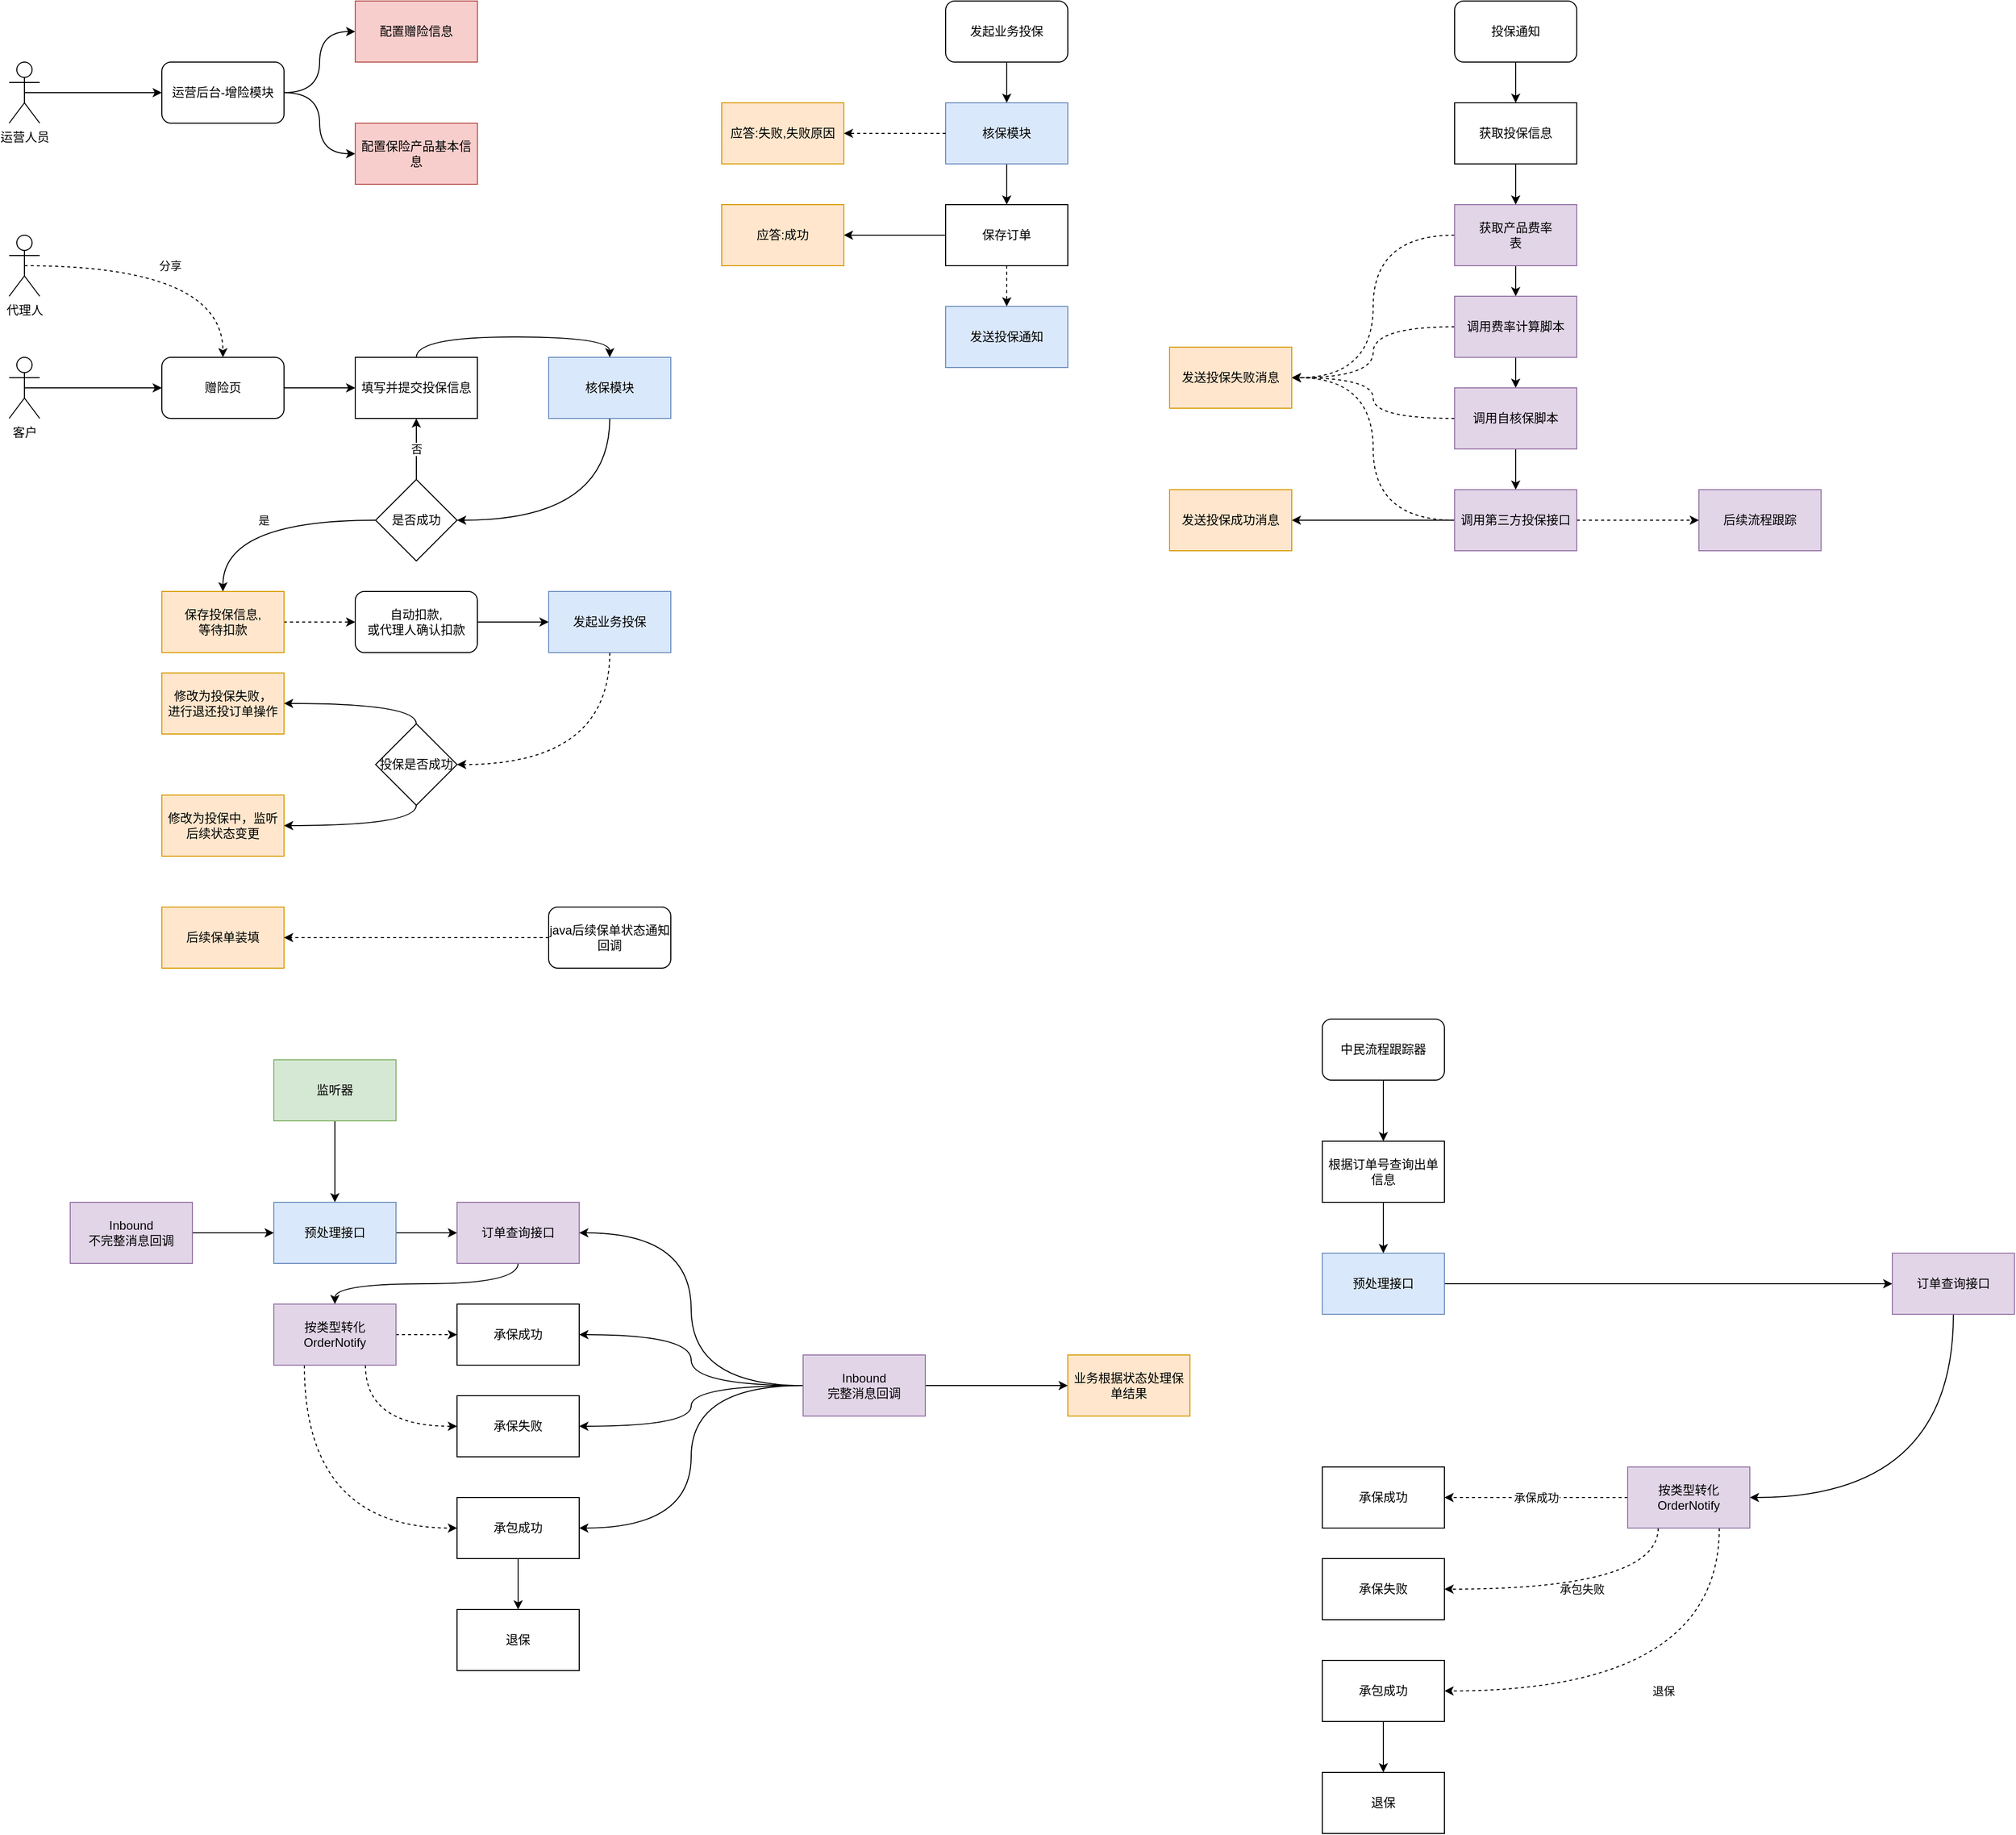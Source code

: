 <mxfile version="12.6.5" type="github">
  <diagram id="6QVMj45PfsqjR3qk2iQ-" name="第 1 页">
    <mxGraphModel dx="1886" dy="781" grid="1" gridSize="10" guides="1" tooltips="1" connect="1" arrows="1" fold="1" page="1" pageScale="1" pageWidth="1400" pageHeight="850" math="0" shadow="0">
      <root>
        <mxCell id="0"/>
        <mxCell id="1" parent="0"/>
        <mxCell id="PSULnZ25Qo_BtKG4vELk-18" style="edgeStyle=orthogonalEdgeStyle;curved=1;orthogonalLoop=1;jettySize=auto;html=1;exitX=1;exitY=0.5;exitDx=0;exitDy=0;entryX=0;entryY=0.5;entryDx=0;entryDy=0;" parent="1" source="KybrexrkUmVbxQGOQ7RJ-30" target="PSULnZ25Qo_BtKG4vELk-11" edge="1">
          <mxGeometry relative="1" as="geometry"/>
        </mxCell>
        <mxCell id="PSULnZ25Qo_BtKG4vELk-19" style="edgeStyle=orthogonalEdgeStyle;curved=1;orthogonalLoop=1;jettySize=auto;html=1;exitX=1;exitY=0.5;exitDx=0;exitDy=0;entryX=0;entryY=0.5;entryDx=0;entryDy=0;" parent="1" source="KybrexrkUmVbxQGOQ7RJ-30" target="PSULnZ25Qo_BtKG4vELk-12" edge="1">
          <mxGeometry relative="1" as="geometry"/>
        </mxCell>
        <mxCell id="PSULnZ25Qo_BtKG4vELk-9" value="运营人员" style="shape=umlActor;verticalLabelPosition=bottom;labelBackgroundColor=#ffffff;verticalAlign=top;html=1;outlineConnect=0;" parent="1" vertex="1">
          <mxGeometry x="30" y="100.0" width="30" height="60" as="geometry"/>
        </mxCell>
        <mxCell id="PSULnZ25Qo_BtKG4vELk-11" value="配置赠险信息" style="rounded=0;whiteSpace=wrap;html=1;fillColor=#f8cecc;strokeColor=#b85450;" parent="1" vertex="1">
          <mxGeometry x="370" y="40.0" width="120" height="60" as="geometry"/>
        </mxCell>
        <mxCell id="PSULnZ25Qo_BtKG4vELk-12" value="配置保险产品基本信息" style="rounded=0;whiteSpace=wrap;html=1;fillColor=#f8cecc;strokeColor=#b85450;" parent="1" vertex="1">
          <mxGeometry x="370" y="160" width="120" height="60" as="geometry"/>
        </mxCell>
        <mxCell id="PSULnZ25Qo_BtKG4vELk-30" style="edgeStyle=orthogonalEdgeStyle;curved=1;orthogonalLoop=1;jettySize=auto;html=1;exitX=1;exitY=0.5;exitDx=0;exitDy=0;entryX=0;entryY=0.5;entryDx=0;entryDy=0;" parent="1" source="PSULnZ25Qo_BtKG4vELk-21" target="PSULnZ25Qo_BtKG4vELk-29" edge="1">
          <mxGeometry relative="1" as="geometry"/>
        </mxCell>
        <mxCell id="PSULnZ25Qo_BtKG4vELk-21" value="赠险页" style="rounded=1;whiteSpace=wrap;html=1;" parent="1" vertex="1">
          <mxGeometry x="180" y="390" width="120" height="60" as="geometry"/>
        </mxCell>
        <mxCell id="PSULnZ25Qo_BtKG4vELk-23" value="分享" style="edgeStyle=orthogonalEdgeStyle;curved=1;orthogonalLoop=1;jettySize=auto;html=1;exitX=0.5;exitY=0.5;exitDx=0;exitDy=0;exitPerimeter=0;entryX=0.5;entryY=0;entryDx=0;entryDy=0;dashed=1;" parent="1" source="PSULnZ25Qo_BtKG4vELk-22" target="PSULnZ25Qo_BtKG4vELk-21" edge="1">
          <mxGeometry relative="1" as="geometry"/>
        </mxCell>
        <mxCell id="PSULnZ25Qo_BtKG4vELk-22" value="代理人" style="shape=umlActor;verticalLabelPosition=bottom;labelBackgroundColor=#ffffff;verticalAlign=top;html=1;outlineConnect=0;" parent="1" vertex="1">
          <mxGeometry x="30" y="270" width="30" height="60" as="geometry"/>
        </mxCell>
        <mxCell id="PSULnZ25Qo_BtKG4vELk-26" style="edgeStyle=orthogonalEdgeStyle;curved=1;orthogonalLoop=1;jettySize=auto;html=1;exitX=0.5;exitY=0.5;exitDx=0;exitDy=0;exitPerimeter=0;entryX=0;entryY=0.5;entryDx=0;entryDy=0;" parent="1" source="PSULnZ25Qo_BtKG4vELk-25" target="PSULnZ25Qo_BtKG4vELk-21" edge="1">
          <mxGeometry relative="1" as="geometry"/>
        </mxCell>
        <mxCell id="PSULnZ25Qo_BtKG4vELk-25" value="客户" style="shape=umlActor;verticalLabelPosition=bottom;labelBackgroundColor=#ffffff;verticalAlign=top;html=1;outlineConnect=0;" parent="1" vertex="1">
          <mxGeometry x="30" y="390" width="30" height="60" as="geometry"/>
        </mxCell>
        <mxCell id="KybrexrkUmVbxQGOQ7RJ-16" style="edgeStyle=orthogonalEdgeStyle;curved=1;orthogonalLoop=1;jettySize=auto;html=1;exitX=0.5;exitY=0;exitDx=0;exitDy=0;entryX=0.5;entryY=0;entryDx=0;entryDy=0;" parent="1" source="PSULnZ25Qo_BtKG4vELk-29" target="KybrexrkUmVbxQGOQ7RJ-15" edge="1">
          <mxGeometry relative="1" as="geometry"/>
        </mxCell>
        <mxCell id="PSULnZ25Qo_BtKG4vELk-29" value="填写并提交投保信息" style="rounded=0;whiteSpace=wrap;html=1;" parent="1" vertex="1">
          <mxGeometry x="370" y="390" width="120" height="60" as="geometry"/>
        </mxCell>
        <mxCell id="HE5nYjjUEA_NKgewG1Y3-4" style="edgeStyle=orthogonalEdgeStyle;orthogonalLoop=1;jettySize=auto;html=1;exitX=1;exitY=0.5;exitDx=0;exitDy=0;entryX=0;entryY=0.5;entryDx=0;entryDy=0;dashed=1;curved=1;" edge="1" parent="1" source="PSULnZ25Qo_BtKG4vELk-31" target="HE5nYjjUEA_NKgewG1Y3-1">
          <mxGeometry relative="1" as="geometry"/>
        </mxCell>
        <mxCell id="PSULnZ25Qo_BtKG4vELk-31" value="保存投保信息,&lt;br&gt;等待扣款" style="rounded=0;whiteSpace=wrap;html=1;fillColor=#ffe6cc;strokeColor=#d79b00;" parent="1" vertex="1">
          <mxGeometry x="180" y="620" width="120" height="60" as="geometry"/>
        </mxCell>
        <mxCell id="PSULnZ25Qo_BtKG4vELk-35" value="" style="edgeStyle=orthogonalEdgeStyle;curved=1;orthogonalLoop=1;jettySize=auto;html=1;entryX=0;entryY=0.5;entryDx=0;entryDy=0;exitX=1;exitY=0.5;exitDx=0;exitDy=0;" parent="1" target="kskbFPByA07mactEsGFS-83" edge="1" source="HE5nYjjUEA_NKgewG1Y3-1">
          <mxGeometry relative="1" as="geometry">
            <mxPoint x="120" y="630" as="sourcePoint"/>
            <mxPoint x="380" y="740" as="targetPoint"/>
          </mxGeometry>
        </mxCell>
        <mxCell id="kskbFPByA07mactEsGFS-23" style="edgeStyle=orthogonalEdgeStyle;curved=1;orthogonalLoop=1;jettySize=auto;html=1;exitX=0.5;exitY=1;exitDx=0;exitDy=0;entryX=0.5;entryY=0;entryDx=0;entryDy=0;strokeColor=#000000;" parent="1" source="kskbFPByA07mactEsGFS-19" target="kskbFPByA07mactEsGFS-21" edge="1">
          <mxGeometry relative="1" as="geometry"/>
        </mxCell>
        <mxCell id="kskbFPByA07mactEsGFS-19" value="监听器" style="rounded=0;whiteSpace=wrap;html=1;fillColor=#d5e8d4;strokeColor=#82b366;" parent="1" vertex="1">
          <mxGeometry x="290" y="1080" width="120" height="60" as="geometry"/>
        </mxCell>
        <mxCell id="kskbFPByA07mactEsGFS-25" style="edgeStyle=orthogonalEdgeStyle;curved=1;orthogonalLoop=1;jettySize=auto;html=1;exitX=1;exitY=0.5;exitDx=0;exitDy=0;entryX=0;entryY=0.5;entryDx=0;entryDy=0;strokeColor=#000000;" parent="1" source="kskbFPByA07mactEsGFS-21" target="kskbFPByA07mactEsGFS-24" edge="1">
          <mxGeometry relative="1" as="geometry"/>
        </mxCell>
        <mxCell id="kskbFPByA07mactEsGFS-21" value="预处理接口" style="rounded=0;whiteSpace=wrap;html=1;fillColor=#dae8fc;strokeColor=#6c8ebf;" parent="1" vertex="1">
          <mxGeometry x="290" y="1220" width="120" height="60" as="geometry"/>
        </mxCell>
        <mxCell id="kskbFPByA07mactEsGFS-27" style="edgeStyle=orthogonalEdgeStyle;curved=1;orthogonalLoop=1;jettySize=auto;html=1;exitX=0.5;exitY=1;exitDx=0;exitDy=0;entryX=0.5;entryY=0;entryDx=0;entryDy=0;strokeColor=#000000;" parent="1" source="kskbFPByA07mactEsGFS-24" target="kskbFPByA07mactEsGFS-26" edge="1">
          <mxGeometry relative="1" as="geometry"/>
        </mxCell>
        <mxCell id="kskbFPByA07mactEsGFS-24" value="订单查询接口" style="rounded=0;whiteSpace=wrap;html=1;fillColor=#e1d5e7;strokeColor=#9673a6;" parent="1" vertex="1">
          <mxGeometry x="470" y="1220" width="120" height="60" as="geometry"/>
        </mxCell>
        <mxCell id="kskbFPByA07mactEsGFS-29" style="edgeStyle=orthogonalEdgeStyle;curved=1;orthogonalLoop=1;jettySize=auto;html=1;exitX=1;exitY=0.5;exitDx=0;exitDy=0;entryX=0;entryY=0.5;entryDx=0;entryDy=0;strokeColor=#000000;dashed=1;" parent="1" source="kskbFPByA07mactEsGFS-26" target="kskbFPByA07mactEsGFS-28" edge="1">
          <mxGeometry relative="1" as="geometry"/>
        </mxCell>
        <mxCell id="kskbFPByA07mactEsGFS-31" style="edgeStyle=orthogonalEdgeStyle;curved=1;orthogonalLoop=1;jettySize=auto;html=1;exitX=0.75;exitY=1;exitDx=0;exitDy=0;entryX=0;entryY=0.5;entryDx=0;entryDy=0;dashed=1;strokeColor=#000000;" parent="1" source="kskbFPByA07mactEsGFS-26" target="kskbFPByA07mactEsGFS-30" edge="1">
          <mxGeometry relative="1" as="geometry"/>
        </mxCell>
        <mxCell id="kskbFPByA07mactEsGFS-33" style="edgeStyle=orthogonalEdgeStyle;curved=1;orthogonalLoop=1;jettySize=auto;html=1;exitX=0.25;exitY=1;exitDx=0;exitDy=0;entryX=0;entryY=0.5;entryDx=0;entryDy=0;dashed=1;strokeColor=#000000;" parent="1" source="kskbFPByA07mactEsGFS-26" target="kskbFPByA07mactEsGFS-32" edge="1">
          <mxGeometry relative="1" as="geometry"/>
        </mxCell>
        <mxCell id="kskbFPByA07mactEsGFS-26" value="按类型转化OrderNotify" style="rounded=0;whiteSpace=wrap;html=1;fillColor=#e1d5e7;strokeColor=#9673a6;" parent="1" vertex="1">
          <mxGeometry x="290" y="1320" width="120" height="60" as="geometry"/>
        </mxCell>
        <mxCell id="kskbFPByA07mactEsGFS-28" value="承保成功" style="rounded=0;whiteSpace=wrap;html=1;" parent="1" vertex="1">
          <mxGeometry x="470" y="1320" width="120" height="60" as="geometry"/>
        </mxCell>
        <mxCell id="kskbFPByA07mactEsGFS-30" value="承保失败" style="rounded=0;whiteSpace=wrap;html=1;" parent="1" vertex="1">
          <mxGeometry x="470" y="1410" width="120" height="60" as="geometry"/>
        </mxCell>
        <mxCell id="kskbFPByA07mactEsGFS-35" value="" style="edgeStyle=orthogonalEdgeStyle;curved=1;orthogonalLoop=1;jettySize=auto;html=1;strokeColor=#000000;" parent="1" source="kskbFPByA07mactEsGFS-32" target="kskbFPByA07mactEsGFS-34" edge="1">
          <mxGeometry relative="1" as="geometry"/>
        </mxCell>
        <mxCell id="kskbFPByA07mactEsGFS-32" value="承包成功" style="rounded=0;whiteSpace=wrap;html=1;" parent="1" vertex="1">
          <mxGeometry x="470" y="1510" width="120" height="60" as="geometry"/>
        </mxCell>
        <mxCell id="kskbFPByA07mactEsGFS-34" value="退保" style="rounded=0;whiteSpace=wrap;html=1;" parent="1" vertex="1">
          <mxGeometry x="470" y="1620" width="120" height="60" as="geometry"/>
        </mxCell>
        <mxCell id="kskbFPByA07mactEsGFS-51" style="edgeStyle=orthogonalEdgeStyle;curved=1;orthogonalLoop=1;jettySize=auto;html=1;exitX=1;exitY=0.5;exitDx=0;exitDy=0;entryX=0;entryY=0.5;entryDx=0;entryDy=0;strokeColor=#000000;" parent="1" source="kskbFPByA07mactEsGFS-37" target="kskbFPByA07mactEsGFS-21" edge="1">
          <mxGeometry relative="1" as="geometry">
            <mxPoint x="750" y="1110" as="sourcePoint"/>
          </mxGeometry>
        </mxCell>
        <mxCell id="kskbFPByA07mactEsGFS-37" value="Inbound&lt;br&gt;不完整消息回调" style="rounded=0;whiteSpace=wrap;html=1;fillColor=#e1d5e7;strokeColor=#9673a6;" parent="1" vertex="1">
          <mxGeometry x="90" y="1220" width="120" height="60" as="geometry"/>
        </mxCell>
        <mxCell id="kskbFPByA07mactEsGFS-60" style="edgeStyle=orthogonalEdgeStyle;curved=1;orthogonalLoop=1;jettySize=auto;html=1;exitX=0;exitY=0.5;exitDx=0;exitDy=0;entryX=1;entryY=0.5;entryDx=0;entryDy=0;strokeColor=#000000;" parent="1" source="kskbFPByA07mactEsGFS-59" target="kskbFPByA07mactEsGFS-24" edge="1">
          <mxGeometry relative="1" as="geometry"/>
        </mxCell>
        <mxCell id="kskbFPByA07mactEsGFS-61" style="edgeStyle=orthogonalEdgeStyle;curved=1;orthogonalLoop=1;jettySize=auto;html=1;exitX=0;exitY=0.5;exitDx=0;exitDy=0;entryX=1;entryY=0.5;entryDx=0;entryDy=0;strokeColor=#000000;" parent="1" source="kskbFPByA07mactEsGFS-59" target="kskbFPByA07mactEsGFS-28" edge="1">
          <mxGeometry relative="1" as="geometry"/>
        </mxCell>
        <mxCell id="kskbFPByA07mactEsGFS-62" style="edgeStyle=orthogonalEdgeStyle;curved=1;orthogonalLoop=1;jettySize=auto;html=1;exitX=0;exitY=0.5;exitDx=0;exitDy=0;entryX=1;entryY=0.5;entryDx=0;entryDy=0;strokeColor=#000000;" parent="1" source="kskbFPByA07mactEsGFS-59" target="kskbFPByA07mactEsGFS-30" edge="1">
          <mxGeometry relative="1" as="geometry"/>
        </mxCell>
        <mxCell id="kskbFPByA07mactEsGFS-63" style="edgeStyle=orthogonalEdgeStyle;curved=1;orthogonalLoop=1;jettySize=auto;html=1;exitX=0;exitY=0.5;exitDx=0;exitDy=0;entryX=1;entryY=0.5;entryDx=0;entryDy=0;strokeColor=#000000;" parent="1" source="kskbFPByA07mactEsGFS-59" target="kskbFPByA07mactEsGFS-32" edge="1">
          <mxGeometry relative="1" as="geometry"/>
        </mxCell>
        <mxCell id="kskbFPByA07mactEsGFS-65" style="edgeStyle=orthogonalEdgeStyle;curved=1;orthogonalLoop=1;jettySize=auto;html=1;exitX=1;exitY=0.5;exitDx=0;exitDy=0;entryX=0;entryY=0.5;entryDx=0;entryDy=0;strokeColor=#000000;" parent="1" source="kskbFPByA07mactEsGFS-59" target="kskbFPByA07mactEsGFS-64" edge="1">
          <mxGeometry relative="1" as="geometry"/>
        </mxCell>
        <mxCell id="kskbFPByA07mactEsGFS-59" value="Inbound&lt;br&gt;完整消息回调" style="rounded=0;whiteSpace=wrap;html=1;fillColor=#e1d5e7;strokeColor=#9673a6;" parent="1" vertex="1">
          <mxGeometry x="810" y="1370" width="120" height="60" as="geometry"/>
        </mxCell>
        <mxCell id="kskbFPByA07mactEsGFS-64" value="业务根据状态处理保单结果" style="rounded=0;whiteSpace=wrap;html=1;fillColor=#ffe6cc;strokeColor=#d79b00;" parent="1" vertex="1">
          <mxGeometry x="1070" y="1370" width="120" height="60" as="geometry"/>
        </mxCell>
        <mxCell id="kskbFPByA07mactEsGFS-66" style="edgeStyle=orthogonalEdgeStyle;rounded=0;orthogonalLoop=1;jettySize=auto;html=1;exitX=0.5;exitY=1;exitDx=0;exitDy=0;entryX=0.5;entryY=0;entryDx=0;entryDy=0;" parent="1" source="kskbFPByA07mactEsGFS-68" target="kskbFPByA07mactEsGFS-71" edge="1">
          <mxGeometry relative="1" as="geometry"/>
        </mxCell>
        <mxCell id="kskbFPByA07mactEsGFS-67" style="edgeStyle=orthogonalEdgeStyle;orthogonalLoop=1;jettySize=auto;html=1;exitX=0;exitY=0.5;exitDx=0;exitDy=0;entryX=1;entryY=0.5;entryDx=0;entryDy=0;strokeColor=#000000;curved=1;dashed=1;" parent="1" source="kskbFPByA07mactEsGFS-68" target="kskbFPByA07mactEsGFS-78" edge="1">
          <mxGeometry relative="1" as="geometry"/>
        </mxCell>
        <mxCell id="kskbFPByA07mactEsGFS-68" value="获取产品费率&lt;br&gt;表" style="rounded=0;whiteSpace=wrap;html=1;fillColor=#e1d5e7;strokeColor=#9673a6;" parent="1" vertex="1">
          <mxGeometry x="1450" y="240" width="120" height="60" as="geometry"/>
        </mxCell>
        <mxCell id="kskbFPByA07mactEsGFS-69" style="edgeStyle=orthogonalEdgeStyle;rounded=0;orthogonalLoop=1;jettySize=auto;html=1;exitX=0.5;exitY=1;exitDx=0;exitDy=0;entryX=0.5;entryY=0;entryDx=0;entryDy=0;" parent="1" source="kskbFPByA07mactEsGFS-71" target="kskbFPByA07mactEsGFS-74" edge="1">
          <mxGeometry relative="1" as="geometry"/>
        </mxCell>
        <mxCell id="kskbFPByA07mactEsGFS-70" style="edgeStyle=orthogonalEdgeStyle;curved=1;orthogonalLoop=1;jettySize=auto;html=1;exitX=0;exitY=0.5;exitDx=0;exitDy=0;dashed=1;strokeColor=#000000;entryX=1;entryY=0.5;entryDx=0;entryDy=0;" parent="1" source="kskbFPByA07mactEsGFS-71" target="kskbFPByA07mactEsGFS-78" edge="1">
          <mxGeometry relative="1" as="geometry">
            <mxPoint x="1430" y="170" as="targetPoint"/>
          </mxGeometry>
        </mxCell>
        <mxCell id="kskbFPByA07mactEsGFS-71" value="调用费率计算脚本" style="rounded=0;whiteSpace=wrap;html=1;fillColor=#e1d5e7;strokeColor=#9673a6;" parent="1" vertex="1">
          <mxGeometry x="1450" y="330" width="120" height="60" as="geometry"/>
        </mxCell>
        <mxCell id="kskbFPByA07mactEsGFS-72" style="edgeStyle=orthogonalEdgeStyle;rounded=0;orthogonalLoop=1;jettySize=auto;html=1;exitX=0.5;exitY=1;exitDx=0;exitDy=0;entryX=0.5;entryY=0;entryDx=0;entryDy=0;" parent="1" source="kskbFPByA07mactEsGFS-74" target="kskbFPByA07mactEsGFS-76" edge="1">
          <mxGeometry relative="1" as="geometry"/>
        </mxCell>
        <mxCell id="kskbFPByA07mactEsGFS-73" style="edgeStyle=orthogonalEdgeStyle;curved=1;orthogonalLoop=1;jettySize=auto;html=1;exitX=0;exitY=0.5;exitDx=0;exitDy=0;entryX=1;entryY=0.5;entryDx=0;entryDy=0;dashed=1;strokeColor=#000000;" parent="1" source="kskbFPByA07mactEsGFS-74" target="kskbFPByA07mactEsGFS-78" edge="1">
          <mxGeometry relative="1" as="geometry"/>
        </mxCell>
        <mxCell id="kskbFPByA07mactEsGFS-74" value="调用自核保脚本" style="rounded=0;whiteSpace=wrap;html=1;fillColor=#e1d5e7;strokeColor=#9673a6;" parent="1" vertex="1">
          <mxGeometry x="1450" y="420" width="120" height="60" as="geometry"/>
        </mxCell>
        <mxCell id="kskbFPByA07mactEsGFS-75" style="edgeStyle=orthogonalEdgeStyle;curved=1;orthogonalLoop=1;jettySize=auto;html=1;exitX=0;exitY=0.5;exitDx=0;exitDy=0;entryX=1;entryY=0.5;entryDx=0;entryDy=0;strokeColor=#000000;" parent="1" source="kskbFPByA07mactEsGFS-76" target="kskbFPByA07mactEsGFS-77" edge="1">
          <mxGeometry relative="1" as="geometry"/>
        </mxCell>
        <mxCell id="kskbFPByA07mactEsGFS-82" style="edgeStyle=orthogonalEdgeStyle;curved=1;orthogonalLoop=1;jettySize=auto;html=1;exitX=0;exitY=0.5;exitDx=0;exitDy=0;entryX=1;entryY=0.5;entryDx=0;entryDy=0;strokeColor=#000000;dashed=1;" parent="1" source="kskbFPByA07mactEsGFS-76" target="kskbFPByA07mactEsGFS-78" edge="1">
          <mxGeometry relative="1" as="geometry"/>
        </mxCell>
        <mxCell id="kskbFPByA07mactEsGFS-88" style="edgeStyle=orthogonalEdgeStyle;curved=1;orthogonalLoop=1;jettySize=auto;html=1;exitX=1;exitY=0.5;exitDx=0;exitDy=0;entryX=0;entryY=0.5;entryDx=0;entryDy=0;strokeColor=#000000;dashed=1;" parent="1" source="kskbFPByA07mactEsGFS-76" target="kskbFPByA07mactEsGFS-87" edge="1">
          <mxGeometry relative="1" as="geometry"/>
        </mxCell>
        <mxCell id="kskbFPByA07mactEsGFS-76" value="调用第三方投保接口" style="rounded=0;whiteSpace=wrap;html=1;fillColor=#e1d5e7;strokeColor=#9673a6;" parent="1" vertex="1">
          <mxGeometry x="1450" y="520" width="120" height="60" as="geometry"/>
        </mxCell>
        <mxCell id="kskbFPByA07mactEsGFS-77" value="发送投保成功消息" style="rounded=0;whiteSpace=wrap;html=1;fillColor=#ffe6cc;strokeColor=#d79b00;" parent="1" vertex="1">
          <mxGeometry x="1170" y="520" width="120" height="60" as="geometry"/>
        </mxCell>
        <mxCell id="kskbFPByA07mactEsGFS-78" value="发送投保失败消息" style="rounded=0;whiteSpace=wrap;html=1;fillColor=#ffe6cc;strokeColor=#d79b00;" parent="1" vertex="1">
          <mxGeometry x="1170" y="380" width="120" height="60" as="geometry"/>
        </mxCell>
        <mxCell id="HE5nYjjUEA_NKgewG1Y3-8" style="edgeStyle=orthogonalEdgeStyle;curved=1;orthogonalLoop=1;jettySize=auto;html=1;exitX=0.5;exitY=1;exitDx=0;exitDy=0;dashed=1;entryX=1;entryY=0.5;entryDx=0;entryDy=0;" edge="1" parent="1" source="kskbFPByA07mactEsGFS-83" target="HE5nYjjUEA_NKgewG1Y3-7">
          <mxGeometry relative="1" as="geometry"/>
        </mxCell>
        <mxCell id="kskbFPByA07mactEsGFS-83" value="发起业务投保" style="rounded=0;whiteSpace=wrap;html=1;fillColor=#dae8fc;strokeColor=#6c8ebf;" parent="1" vertex="1">
          <mxGeometry x="560" y="620" width="120" height="60" as="geometry"/>
        </mxCell>
        <mxCell id="kskbFPByA07mactEsGFS-87" value="后续流程跟踪" style="rounded=0;whiteSpace=wrap;html=1;fillColor=#e1d5e7;strokeColor=#9673a6;" parent="1" vertex="1">
          <mxGeometry x="1690" y="520" width="120" height="60" as="geometry"/>
        </mxCell>
        <mxCell id="kskbFPByA07mactEsGFS-89" value="后续保单装填" style="rounded=0;whiteSpace=wrap;html=1;fillColor=#ffe6cc;strokeColor=#d79b00;" parent="1" vertex="1">
          <mxGeometry x="180" y="930" width="120" height="60" as="geometry"/>
        </mxCell>
        <mxCell id="kskbFPByA07mactEsGFS-91" style="edgeStyle=orthogonalEdgeStyle;curved=1;orthogonalLoop=1;jettySize=auto;html=1;entryX=1;entryY=0.5;entryDx=0;entryDy=0;dashed=1;strokeColor=#000000;exitX=0;exitY=0.5;exitDx=0;exitDy=0;" parent="1" source="kskbFPByA07mactEsGFS-93" target="kskbFPByA07mactEsGFS-89" edge="1">
          <mxGeometry relative="1" as="geometry">
            <mxPoint x="350" y="819.76" as="sourcePoint"/>
            <mxPoint x="240.06" y="869.88" as="targetPoint"/>
          </mxGeometry>
        </mxCell>
        <mxCell id="kskbFPByA07mactEsGFS-93" value="java后续保单状态通知回调" style="rounded=1;whiteSpace=wrap;html=1;" parent="1" vertex="1">
          <mxGeometry x="560" y="930" width="120" height="60" as="geometry"/>
        </mxCell>
        <mxCell id="KybrexrkUmVbxQGOQ7RJ-6" style="edgeStyle=orthogonalEdgeStyle;curved=1;orthogonalLoop=1;jettySize=auto;html=1;exitX=0;exitY=0.5;exitDx=0;exitDy=0;entryX=1;entryY=0.5;entryDx=0;entryDy=0;" parent="1" source="KybrexrkUmVbxQGOQ7RJ-24" target="KybrexrkUmVbxQGOQ7RJ-3" edge="1">
          <mxGeometry relative="1" as="geometry"/>
        </mxCell>
        <mxCell id="HE5nYjjUEA_NKgewG1Y3-17" style="edgeStyle=orthogonalEdgeStyle;curved=1;orthogonalLoop=1;jettySize=auto;html=1;exitX=0.5;exitY=1;exitDx=0;exitDy=0;" edge="1" parent="1" source="KybrexrkUmVbxQGOQ7RJ-1" target="KybrexrkUmVbxQGOQ7RJ-24">
          <mxGeometry relative="1" as="geometry"/>
        </mxCell>
        <mxCell id="KybrexrkUmVbxQGOQ7RJ-1" value="核保模块" style="rounded=0;whiteSpace=wrap;html=1;fillColor=#dae8fc;strokeColor=#6c8ebf;" parent="1" vertex="1">
          <mxGeometry x="950" y="140" width="120" height="60" as="geometry"/>
        </mxCell>
        <mxCell id="KybrexrkUmVbxQGOQ7RJ-3" value="应答:成功" style="rounded=0;whiteSpace=wrap;html=1;fillColor=#ffe6cc;strokeColor=#d79b00;" parent="1" vertex="1">
          <mxGeometry x="730" y="240.0" width="120" height="60" as="geometry"/>
        </mxCell>
        <mxCell id="KybrexrkUmVbxQGOQ7RJ-5" style="edgeStyle=orthogonalEdgeStyle;orthogonalLoop=1;jettySize=auto;html=1;exitX=0.5;exitY=1;exitDx=0;exitDy=0;curved=1;" parent="1" source="KybrexrkUmVbxQGOQ7RJ-7" target="KybrexrkUmVbxQGOQ7RJ-1" edge="1">
          <mxGeometry relative="1" as="geometry">
            <mxPoint x="790.0" y="200" as="sourcePoint"/>
          </mxGeometry>
        </mxCell>
        <mxCell id="KybrexrkUmVbxQGOQ7RJ-7" value="发起业务投保" style="rounded=1;whiteSpace=wrap;html=1;" parent="1" vertex="1">
          <mxGeometry x="950" y="40" width="120" height="60" as="geometry"/>
        </mxCell>
        <mxCell id="KybrexrkUmVbxQGOQ7RJ-8" value="发送投保通知" style="rounded=0;whiteSpace=wrap;html=1;fillColor=#dae8fc;strokeColor=#6c8ebf;" parent="1" vertex="1">
          <mxGeometry x="950" y="340.0" width="120" height="60" as="geometry"/>
        </mxCell>
        <mxCell id="KybrexrkUmVbxQGOQ7RJ-14" style="edgeStyle=orthogonalEdgeStyle;curved=1;orthogonalLoop=1;jettySize=auto;html=1;exitX=0;exitY=0.5;exitDx=0;exitDy=0;entryX=1;entryY=0.5;entryDx=0;entryDy=0;dashed=1;" parent="1" source="KybrexrkUmVbxQGOQ7RJ-1" target="KybrexrkUmVbxQGOQ7RJ-13" edge="1">
          <mxGeometry relative="1" as="geometry">
            <mxPoint x="970" y="280" as="sourcePoint"/>
          </mxGeometry>
        </mxCell>
        <mxCell id="KybrexrkUmVbxQGOQ7RJ-13" value="应答:失败,失败原因" style="rounded=0;whiteSpace=wrap;html=1;fillColor=#ffe6cc;strokeColor=#d79b00;" parent="1" vertex="1">
          <mxGeometry x="730" y="140" width="120" height="60" as="geometry"/>
        </mxCell>
        <mxCell id="KybrexrkUmVbxQGOQ7RJ-18" style="edgeStyle=orthogonalEdgeStyle;curved=1;orthogonalLoop=1;jettySize=auto;html=1;exitX=0.5;exitY=1;exitDx=0;exitDy=0;entryX=1;entryY=0.5;entryDx=0;entryDy=0;" parent="1" source="KybrexrkUmVbxQGOQ7RJ-15" target="KybrexrkUmVbxQGOQ7RJ-17" edge="1">
          <mxGeometry relative="1" as="geometry"/>
        </mxCell>
        <mxCell id="KybrexrkUmVbxQGOQ7RJ-15" value="核保模块" style="rounded=0;whiteSpace=wrap;html=1;fillColor=#dae8fc;strokeColor=#6c8ebf;" parent="1" vertex="1">
          <mxGeometry x="560" y="390" width="120" height="60" as="geometry"/>
        </mxCell>
        <mxCell id="KybrexrkUmVbxQGOQ7RJ-19" value="否" style="edgeStyle=orthogonalEdgeStyle;curved=1;orthogonalLoop=1;jettySize=auto;html=1;exitX=0.5;exitY=0;exitDx=0;exitDy=0;entryX=0.5;entryY=1;entryDx=0;entryDy=0;" parent="1" source="KybrexrkUmVbxQGOQ7RJ-17" target="PSULnZ25Qo_BtKG4vELk-29" edge="1">
          <mxGeometry relative="1" as="geometry"/>
        </mxCell>
        <mxCell id="KybrexrkUmVbxQGOQ7RJ-21" value="是" style="edgeStyle=orthogonalEdgeStyle;curved=1;orthogonalLoop=1;jettySize=auto;html=1;exitX=0;exitY=0.5;exitDx=0;exitDy=0;entryX=0.5;entryY=0;entryDx=0;entryDy=0;" parent="1" source="KybrexrkUmVbxQGOQ7RJ-17" target="PSULnZ25Qo_BtKG4vELk-31" edge="1">
          <mxGeometry relative="1" as="geometry"/>
        </mxCell>
        <mxCell id="KybrexrkUmVbxQGOQ7RJ-17" value="是否成功" style="rhombus;whiteSpace=wrap;html=1;" parent="1" vertex="1">
          <mxGeometry x="390" y="510" width="80" height="80" as="geometry"/>
        </mxCell>
        <mxCell id="KybrexrkUmVbxQGOQ7RJ-26" style="edgeStyle=orthogonalEdgeStyle;curved=1;orthogonalLoop=1;jettySize=auto;html=1;exitX=0.5;exitY=1;exitDx=0;exitDy=0;entryX=0.5;entryY=0;entryDx=0;entryDy=0;dashed=1;" parent="1" source="KybrexrkUmVbxQGOQ7RJ-24" target="KybrexrkUmVbxQGOQ7RJ-8" edge="1">
          <mxGeometry relative="1" as="geometry"/>
        </mxCell>
        <mxCell id="KybrexrkUmVbxQGOQ7RJ-24" value="&lt;span style=&quot;white-space: normal&quot;&gt;保存订单&lt;/span&gt;" style="rounded=0;whiteSpace=wrap;html=1;" parent="1" vertex="1">
          <mxGeometry x="950" y="240" width="120" height="60" as="geometry"/>
        </mxCell>
        <mxCell id="KybrexrkUmVbxQGOQ7RJ-30" value="运营后台-增险模块" style="rounded=1;whiteSpace=wrap;html=1;" parent="1" vertex="1">
          <mxGeometry x="180" y="100" width="120" height="60" as="geometry"/>
        </mxCell>
        <mxCell id="KybrexrkUmVbxQGOQ7RJ-31" style="edgeStyle=orthogonalEdgeStyle;curved=1;orthogonalLoop=1;jettySize=auto;html=1;exitX=0.5;exitY=0.5;exitDx=0;exitDy=0;exitPerimeter=0;entryX=0;entryY=0.5;entryDx=0;entryDy=0;" parent="1" source="PSULnZ25Qo_BtKG4vELk-9" target="KybrexrkUmVbxQGOQ7RJ-30" edge="1">
          <mxGeometry relative="1" as="geometry">
            <mxPoint x="45" y="130" as="sourcePoint"/>
            <mxPoint x="370.0" y="190" as="targetPoint"/>
          </mxGeometry>
        </mxCell>
        <mxCell id="hynLIsBMzjHuh5P8PNGi-8" style="edgeStyle=orthogonalEdgeStyle;curved=1;orthogonalLoop=1;jettySize=auto;html=1;exitX=0.5;exitY=1;exitDx=0;exitDy=0;entryX=0.5;entryY=0;entryDx=0;entryDy=0;" parent="1" source="hynLIsBMzjHuh5P8PNGi-9" target="kskbFPByA07mactEsGFS-68" edge="1">
          <mxGeometry relative="1" as="geometry"/>
        </mxCell>
        <mxCell id="hynLIsBMzjHuh5P8PNGi-7" value="投保通知" style="rounded=1;whiteSpace=wrap;html=1;" parent="1" vertex="1">
          <mxGeometry x="1450" y="40" width="120" height="60" as="geometry"/>
        </mxCell>
        <mxCell id="hynLIsBMzjHuh5P8PNGi-9" value="获取投保信息" style="rounded=0;whiteSpace=wrap;html=1;" parent="1" vertex="1">
          <mxGeometry x="1450" y="140" width="120" height="60" as="geometry"/>
        </mxCell>
        <mxCell id="hynLIsBMzjHuh5P8PNGi-10" style="edgeStyle=orthogonalEdgeStyle;curved=1;orthogonalLoop=1;jettySize=auto;html=1;exitX=0.5;exitY=1;exitDx=0;exitDy=0;entryX=0.5;entryY=0;entryDx=0;entryDy=0;" parent="1" source="hynLIsBMzjHuh5P8PNGi-7" target="hynLIsBMzjHuh5P8PNGi-9" edge="1">
          <mxGeometry relative="1" as="geometry">
            <mxPoint x="1510" y="170" as="sourcePoint"/>
            <mxPoint x="1510" y="230" as="targetPoint"/>
          </mxGeometry>
        </mxCell>
        <mxCell id="HE5nYjjUEA_NKgewG1Y3-59" style="edgeStyle=orthogonalEdgeStyle;curved=1;orthogonalLoop=1;jettySize=auto;html=1;exitX=0.5;exitY=1;exitDx=0;exitDy=0;entryX=0.5;entryY=0;entryDx=0;entryDy=0;" edge="1" parent="1" source="hynLIsBMzjHuh5P8PNGi-13" target="HE5nYjjUEA_NKgewG1Y3-58">
          <mxGeometry relative="1" as="geometry"/>
        </mxCell>
        <mxCell id="hynLIsBMzjHuh5P8PNGi-13" value="中民流程跟踪器" style="rounded=1;whiteSpace=wrap;html=1;" parent="1" vertex="1">
          <mxGeometry x="1320" y="1040" width="120" height="60" as="geometry"/>
        </mxCell>
        <mxCell id="HE5nYjjUEA_NKgewG1Y3-1" value="&lt;span style=&quot;background-color: rgb(255 , 255 , 255)&quot;&gt;自动扣款,&lt;/span&gt;&lt;br&gt;&lt;span style=&quot;background-color: rgb(255 , 255 , 255)&quot;&gt;或代理人确认扣款&lt;/span&gt;" style="rounded=1;whiteSpace=wrap;html=1;" vertex="1" parent="1">
          <mxGeometry x="370" y="620" width="120" height="60" as="geometry"/>
        </mxCell>
        <mxCell id="HE5nYjjUEA_NKgewG1Y3-11" style="edgeStyle=orthogonalEdgeStyle;curved=1;orthogonalLoop=1;jettySize=auto;html=1;exitX=0.5;exitY=1;exitDx=0;exitDy=0;entryX=1;entryY=0.5;entryDx=0;entryDy=0;" edge="1" parent="1" source="HE5nYjjUEA_NKgewG1Y3-7" target="HE5nYjjUEA_NKgewG1Y3-9">
          <mxGeometry relative="1" as="geometry"/>
        </mxCell>
        <mxCell id="HE5nYjjUEA_NKgewG1Y3-12" style="edgeStyle=orthogonalEdgeStyle;curved=1;orthogonalLoop=1;jettySize=auto;html=1;exitX=0.5;exitY=0;exitDx=0;exitDy=0;entryX=1;entryY=0.5;entryDx=0;entryDy=0;" edge="1" parent="1" source="HE5nYjjUEA_NKgewG1Y3-7" target="HE5nYjjUEA_NKgewG1Y3-10">
          <mxGeometry relative="1" as="geometry"/>
        </mxCell>
        <mxCell id="HE5nYjjUEA_NKgewG1Y3-7" value="投保是否成功" style="rhombus;whiteSpace=wrap;html=1;rounded=0;comic=0;shadow=0;" vertex="1" parent="1">
          <mxGeometry x="390" y="750" width="80" height="80" as="geometry"/>
        </mxCell>
        <mxCell id="HE5nYjjUEA_NKgewG1Y3-9" value="修改为投保中，监听后续状态变更" style="rounded=0;whiteSpace=wrap;html=1;shadow=0;comic=0;fillColor=#ffe6cc;strokeColor=#d79b00;" vertex="1" parent="1">
          <mxGeometry x="180" y="820" width="120" height="60" as="geometry"/>
        </mxCell>
        <mxCell id="HE5nYjjUEA_NKgewG1Y3-10" value="修改为投保失败，&lt;br&gt;进行退还投订单操作" style="rounded=0;whiteSpace=wrap;html=1;shadow=0;comic=0;fillColor=#ffe6cc;strokeColor=#d79b00;" vertex="1" parent="1">
          <mxGeometry x="180" y="700" width="120" height="60" as="geometry"/>
        </mxCell>
        <mxCell id="HE5nYjjUEA_NKgewG1Y3-45" style="edgeStyle=orthogonalEdgeStyle;curved=1;orthogonalLoop=1;jettySize=auto;html=1;exitX=1;exitY=0.5;exitDx=0;exitDy=0;entryX=0;entryY=0.5;entryDx=0;entryDy=0;strokeColor=#000000;" edge="1" parent="1" source="HE5nYjjUEA_NKgewG1Y3-46" target="HE5nYjjUEA_NKgewG1Y3-48">
          <mxGeometry relative="1" as="geometry"/>
        </mxCell>
        <mxCell id="HE5nYjjUEA_NKgewG1Y3-46" value="预处理接口" style="rounded=0;whiteSpace=wrap;html=1;fillColor=#dae8fc;strokeColor=#6c8ebf;" vertex="1" parent="1">
          <mxGeometry x="1320" y="1270" width="120" height="60" as="geometry"/>
        </mxCell>
        <mxCell id="HE5nYjjUEA_NKgewG1Y3-47" style="edgeStyle=orthogonalEdgeStyle;curved=1;orthogonalLoop=1;jettySize=auto;html=1;exitX=0.5;exitY=1;exitDx=0;exitDy=0;entryX=1;entryY=0.5;entryDx=0;entryDy=0;strokeColor=#000000;" edge="1" parent="1" source="HE5nYjjUEA_NKgewG1Y3-48" target="HE5nYjjUEA_NKgewG1Y3-52">
          <mxGeometry relative="1" as="geometry"/>
        </mxCell>
        <mxCell id="HE5nYjjUEA_NKgewG1Y3-48" value="订单查询接口" style="rounded=0;whiteSpace=wrap;html=1;fillColor=#e1d5e7;strokeColor=#9673a6;" vertex="1" parent="1">
          <mxGeometry x="1880" y="1270" width="120" height="60" as="geometry"/>
        </mxCell>
        <mxCell id="HE5nYjjUEA_NKgewG1Y3-49" value="承保成功" style="edgeStyle=orthogonalEdgeStyle;curved=1;orthogonalLoop=1;jettySize=auto;html=1;exitX=0;exitY=0.5;exitDx=0;exitDy=0;entryX=1;entryY=0.5;entryDx=0;entryDy=0;strokeColor=#000000;dashed=1;" edge="1" parent="1" source="HE5nYjjUEA_NKgewG1Y3-52" target="HE5nYjjUEA_NKgewG1Y3-53">
          <mxGeometry relative="1" as="geometry"/>
        </mxCell>
        <mxCell id="HE5nYjjUEA_NKgewG1Y3-50" value="承包失败" style="edgeStyle=orthogonalEdgeStyle;curved=1;orthogonalLoop=1;jettySize=auto;html=1;exitX=0.25;exitY=1;exitDx=0;exitDy=0;entryX=1;entryY=0.5;entryDx=0;entryDy=0;dashed=1;strokeColor=#000000;" edge="1" parent="1" source="HE5nYjjUEA_NKgewG1Y3-52" target="HE5nYjjUEA_NKgewG1Y3-54">
          <mxGeometry relative="1" as="geometry"/>
        </mxCell>
        <mxCell id="HE5nYjjUEA_NKgewG1Y3-51" value="退保" style="edgeStyle=orthogonalEdgeStyle;curved=1;orthogonalLoop=1;jettySize=auto;html=1;exitX=0.75;exitY=1;exitDx=0;exitDy=0;entryX=1;entryY=0.5;entryDx=0;entryDy=0;dashed=1;strokeColor=#000000;" edge="1" parent="1" source="HE5nYjjUEA_NKgewG1Y3-52" target="HE5nYjjUEA_NKgewG1Y3-56">
          <mxGeometry relative="1" as="geometry"/>
        </mxCell>
        <mxCell id="HE5nYjjUEA_NKgewG1Y3-52" value="按类型转化OrderNotify" style="rounded=0;whiteSpace=wrap;html=1;fillColor=#e1d5e7;strokeColor=#9673a6;" vertex="1" parent="1">
          <mxGeometry x="1620" y="1480" width="120" height="60" as="geometry"/>
        </mxCell>
        <mxCell id="HE5nYjjUEA_NKgewG1Y3-53" value="承保成功" style="rounded=0;whiteSpace=wrap;html=1;" vertex="1" parent="1">
          <mxGeometry x="1320" y="1480" width="120" height="60" as="geometry"/>
        </mxCell>
        <mxCell id="HE5nYjjUEA_NKgewG1Y3-54" value="承保失败" style="rounded=0;whiteSpace=wrap;html=1;" vertex="1" parent="1">
          <mxGeometry x="1320" y="1570" width="120" height="60" as="geometry"/>
        </mxCell>
        <mxCell id="HE5nYjjUEA_NKgewG1Y3-55" value="" style="edgeStyle=orthogonalEdgeStyle;curved=1;orthogonalLoop=1;jettySize=auto;html=1;strokeColor=#000000;" edge="1" parent="1" source="HE5nYjjUEA_NKgewG1Y3-56" target="HE5nYjjUEA_NKgewG1Y3-57">
          <mxGeometry relative="1" as="geometry"/>
        </mxCell>
        <mxCell id="HE5nYjjUEA_NKgewG1Y3-56" value="承包成功" style="rounded=0;whiteSpace=wrap;html=1;" vertex="1" parent="1">
          <mxGeometry x="1320" y="1670" width="120" height="60" as="geometry"/>
        </mxCell>
        <mxCell id="HE5nYjjUEA_NKgewG1Y3-57" value="退保" style="rounded=0;whiteSpace=wrap;html=1;" vertex="1" parent="1">
          <mxGeometry x="1320" y="1780" width="120" height="60" as="geometry"/>
        </mxCell>
        <mxCell id="HE5nYjjUEA_NKgewG1Y3-60" style="edgeStyle=orthogonalEdgeStyle;curved=1;orthogonalLoop=1;jettySize=auto;html=1;exitX=0.5;exitY=1;exitDx=0;exitDy=0;" edge="1" parent="1" source="HE5nYjjUEA_NKgewG1Y3-58" target="HE5nYjjUEA_NKgewG1Y3-46">
          <mxGeometry relative="1" as="geometry"/>
        </mxCell>
        <mxCell id="HE5nYjjUEA_NKgewG1Y3-58" value="根据订单号查询出单信息" style="rounded=0;whiteSpace=wrap;html=1;shadow=0;comic=0;" vertex="1" parent="1">
          <mxGeometry x="1320" y="1160" width="120" height="60" as="geometry"/>
        </mxCell>
      </root>
    </mxGraphModel>
  </diagram>
</mxfile>
